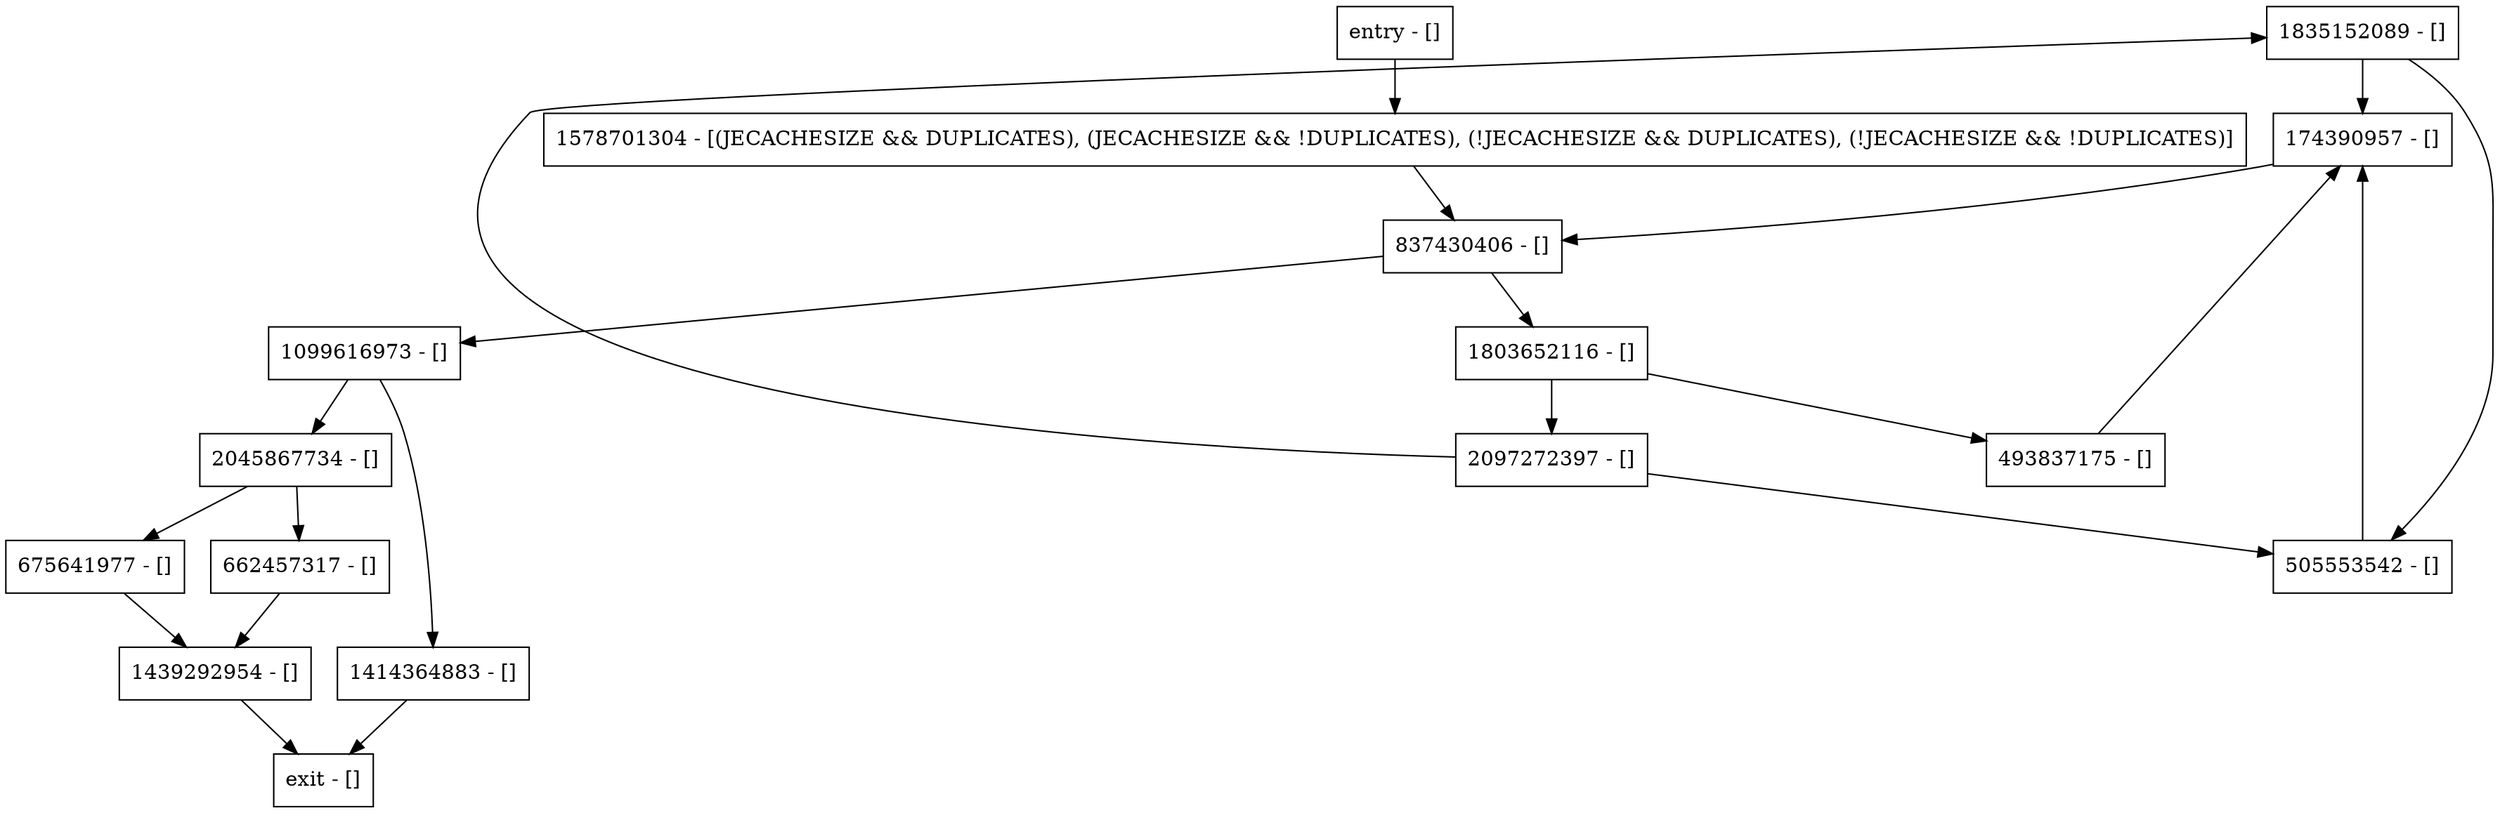 digraph getMinExpiration {
node [shape=record];
1835152089 [label="1835152089 - []"];
174390957 [label="174390957 - []"];
1099616973 [label="1099616973 - []"];
1414364883 [label="1414364883 - []"];
1803652116 [label="1803652116 - []"];
2045867734 [label="2045867734 - []"];
1578701304 [label="1578701304 - [(JECACHESIZE && DUPLICATES), (JECACHESIZE && !DUPLICATES), (!JECACHESIZE && DUPLICATES), (!JECACHESIZE && !DUPLICATES)]"];
837430406 [label="837430406 - []"];
675641977 [label="675641977 - []"];
entry [label="entry - []"];
exit [label="exit - []"];
662457317 [label="662457317 - []"];
2097272397 [label="2097272397 - []"];
1439292954 [label="1439292954 - []"];
505553542 [label="505553542 - []"];
493837175 [label="493837175 - []"];
entry;
exit;
1835152089 -> 174390957;
1835152089 -> 505553542;
174390957 -> 837430406;
1099616973 -> 1414364883;
1099616973 -> 2045867734;
1414364883 -> exit;
1803652116 -> 2097272397;
1803652116 -> 493837175;
2045867734 -> 662457317;
2045867734 -> 675641977;
1578701304 -> 837430406;
837430406 -> 1099616973;
837430406 -> 1803652116;
675641977 -> 1439292954;
entry -> 1578701304;
662457317 -> 1439292954;
2097272397 -> 1835152089;
2097272397 -> 505553542;
1439292954 -> exit;
505553542 -> 174390957;
493837175 -> 174390957;
}
